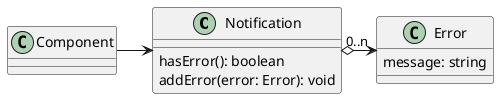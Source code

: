 @startuml Notification pattern

class Notification {
  hasError(): boolean
  addError(error: Error): void
}

class Error {
  message: string
}

Notification o-> "0..n" Error

Component -> Notification
@enduml